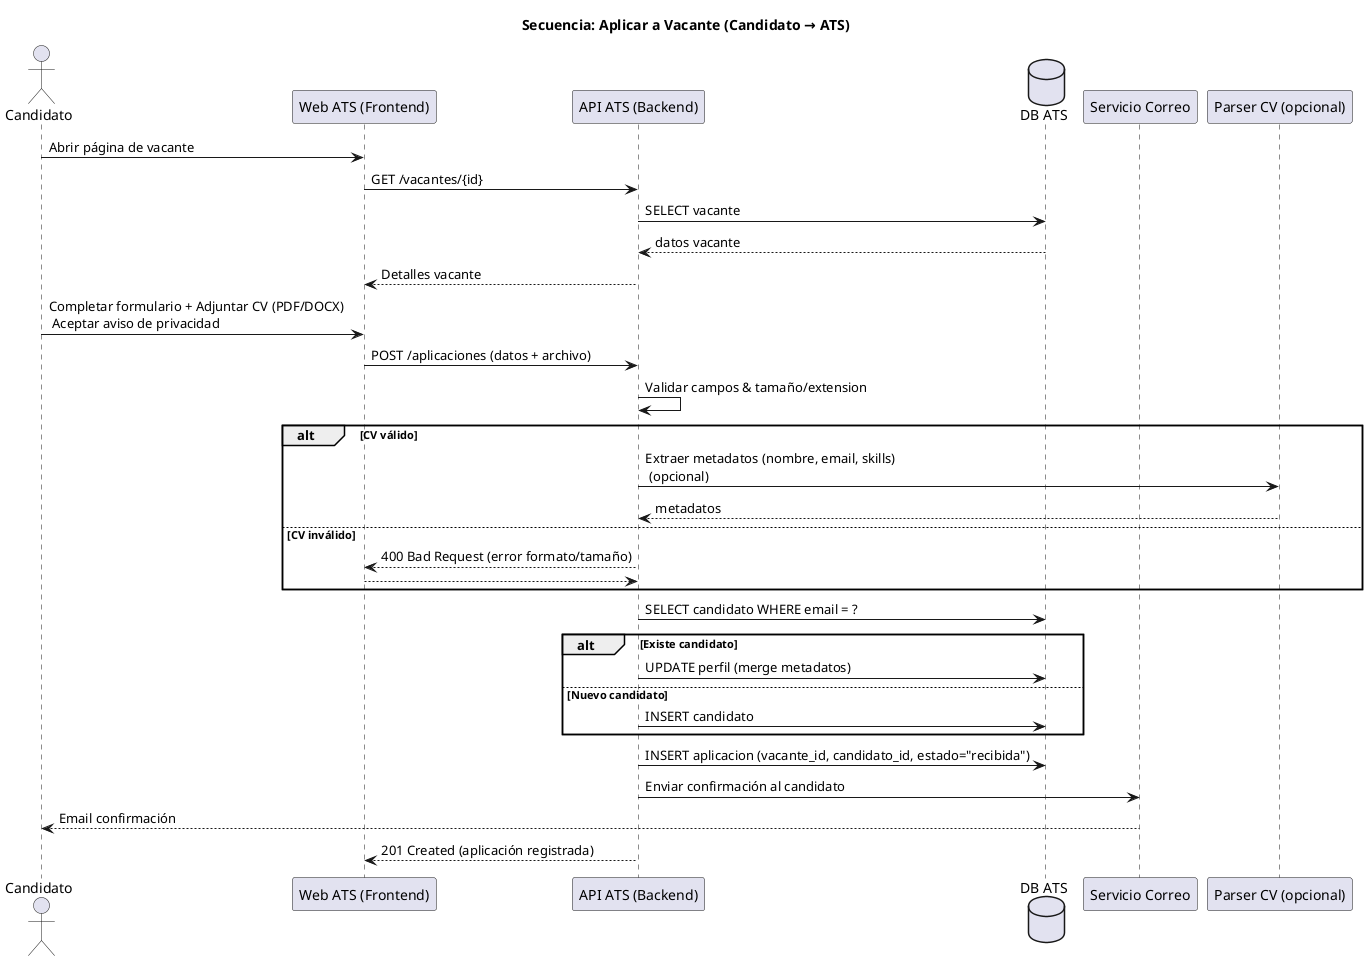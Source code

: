 
@startuml SEQ_Aplicar_Vacante
title Secuencia: Aplicar a Vacante (Candidato → ATS)

actor Candidato as C
participant "Web ATS (Frontend)" as FE
participant "API ATS (Backend)" as BE
database "DB ATS" as DB
participant "Servicio Correo" as Mail
participant "Parser CV (opcional)" as Parser

C -> FE : Abrir página de vacante
FE -> BE : GET /vacantes/{id}
BE -> DB : SELECT vacante
DB --> BE : datos vacante
BE --> FE : Detalles vacante

C -> FE : Completar formulario + Adjuntar CV (PDF/DOCX) \n Aceptar aviso de privacidad

FE -> BE : POST /aplicaciones (datos + archivo)
BE -> BE : Validar campos & tamaño/extension

alt CV válido
  BE -> Parser : Extraer metadatos (nombre, email, skills) \n (opcional)
  Parser --> BE : metadatos
else CV inválido
  BE --> FE : 400 Bad Request (error formato/tamaño)
  return
end

BE -> DB : SELECT candidato WHERE email = ?
alt Existe candidato
  BE -> DB : UPDATE perfil (merge metadatos)
else Nuevo candidato
  BE -> DB : INSERT candidato
end

BE -> DB : INSERT aplicacion (vacante_id, candidato_id, estado="recibida")
BE -> Mail : Enviar confirmación al candidato
Mail --> C : Email confirmación

BE --> FE : 201 Created (aplicación registrada)

@enduml
